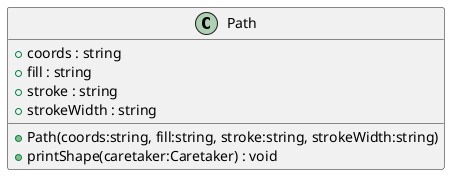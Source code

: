 @startuml
class Path {
    + coords : string
    + fill : string
    + stroke : string
    + strokeWidth : string
    + Path(coords:string, fill:string, stroke:string, strokeWidth:string)
    + printShape(caretaker:Caretaker) : void
}
@enduml

